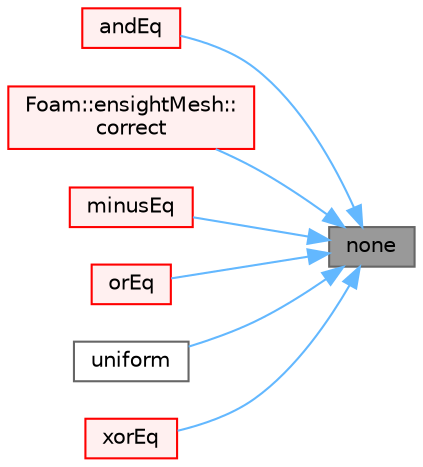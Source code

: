 digraph "none"
{
 // LATEX_PDF_SIZE
  bgcolor="transparent";
  edge [fontname=Helvetica,fontsize=10,labelfontname=Helvetica,labelfontsize=10];
  node [fontname=Helvetica,fontsize=10,shape=box,height=0.2,width=0.4];
  rankdir="RL";
  Node1 [id="Node000001",label="none",height=0.2,width=0.4,color="gray40", fillcolor="grey60", style="filled", fontcolor="black",tooltip=" "];
  Node1 -> Node2 [id="edge1_Node000001_Node000002",dir="back",color="steelblue1",style="solid",tooltip=" "];
  Node2 [id="Node000002",label="andEq",height=0.2,width=0.4,color="red", fillcolor="#FFF0F0", style="filled",URL="$classFoam_1_1bitSet.html#ab6ed7a77d0285cf5b19758ec8da99fd4",tooltip=" "];
  Node1 -> Node4 [id="edge2_Node000001_Node000004",dir="back",color="steelblue1",style="solid",tooltip=" "];
  Node4 [id="Node000004",label="Foam::ensightMesh::\lcorrect",height=0.2,width=0.4,color="red", fillcolor="#FFF0F0", style="filled",URL="$classFoam_1_1ensightMesh.html#a3ae44b28050c3aa494c1d8e18cf618c1",tooltip=" "];
  Node1 -> Node6 [id="edge3_Node000001_Node000006",dir="back",color="steelblue1",style="solid",tooltip=" "];
  Node6 [id="Node000006",label="minusEq",height=0.2,width=0.4,color="red", fillcolor="#FFF0F0", style="filled",URL="$classFoam_1_1bitSet.html#ae404ea47fa1c8831fb784daefa2dd429",tooltip=" "];
  Node1 -> Node51 [id="edge4_Node000001_Node000051",dir="back",color="steelblue1",style="solid",tooltip=" "];
  Node51 [id="Node000051",label="orEq",height=0.2,width=0.4,color="red", fillcolor="#FFF0F0", style="filled",URL="$classFoam_1_1bitSet.html#abe9fa25faf7ee1624b4762cee5ea736f",tooltip=" "];
  Node1 -> Node94 [id="edge5_Node000001_Node000094",dir="back",color="steelblue1",style="solid",tooltip=" "];
  Node94 [id="Node000094",label="uniform",height=0.2,width=0.4,color="grey40", fillcolor="white", style="filled",URL="$classFoam_1_1bitSet.html#aa8dcce10a1ccedf0847788a19fcca386",tooltip=" "];
  Node1 -> Node95 [id="edge6_Node000001_Node000095",dir="back",color="steelblue1",style="solid",tooltip=" "];
  Node95 [id="Node000095",label="xorEq",height=0.2,width=0.4,color="red", fillcolor="#FFF0F0", style="filled",URL="$classFoam_1_1bitSet.html#a6403712215aaca7250dc048b225de07c",tooltip=" "];
}

